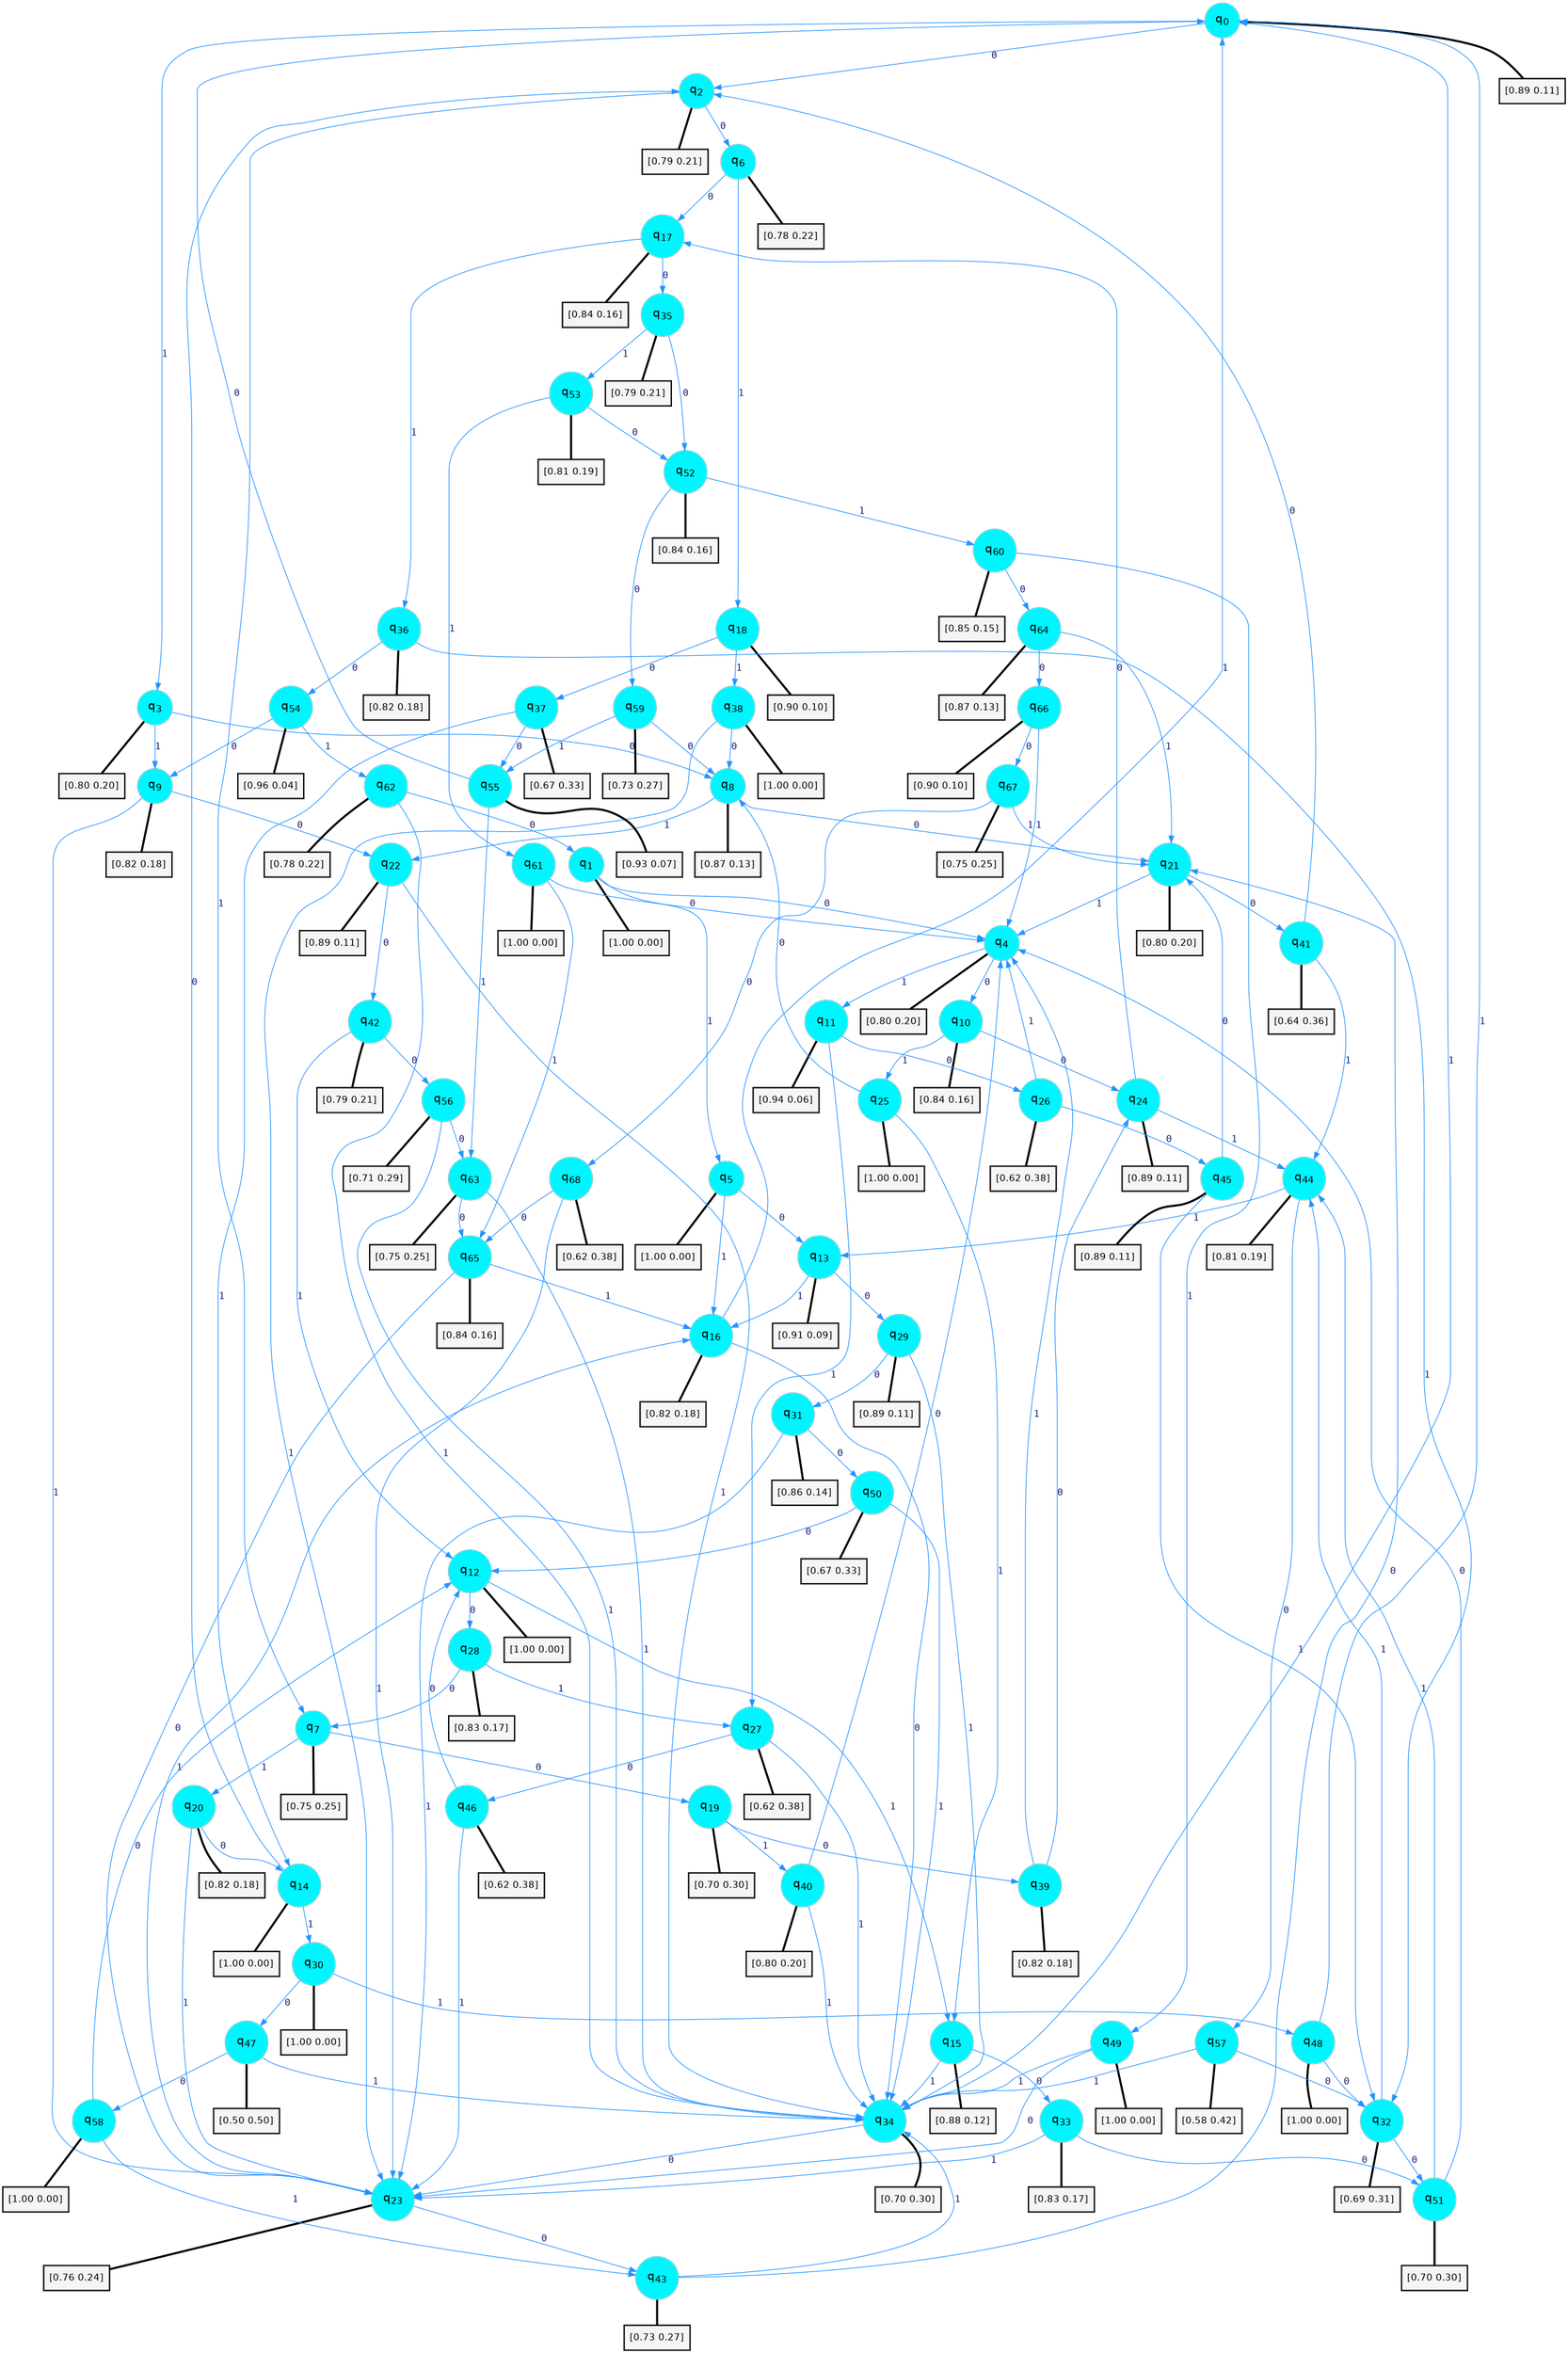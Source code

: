 digraph G {
graph [
bgcolor=transparent, dpi=300, rankdir=TD, size="40,25"];
node [
color=gray, fillcolor=turquoise1, fontcolor=black, fontname=Helvetica, fontsize=16, fontweight=bold, shape=circle, style=filled];
edge [
arrowsize=1, color=dodgerblue1, fontcolor=midnightblue, fontname=courier, fontweight=bold, penwidth=1, style=solid, weight=20];
0[label=<q<SUB>0</SUB>>];
1[label=<q<SUB>1</SUB>>];
2[label=<q<SUB>2</SUB>>];
3[label=<q<SUB>3</SUB>>];
4[label=<q<SUB>4</SUB>>];
5[label=<q<SUB>5</SUB>>];
6[label=<q<SUB>6</SUB>>];
7[label=<q<SUB>7</SUB>>];
8[label=<q<SUB>8</SUB>>];
9[label=<q<SUB>9</SUB>>];
10[label=<q<SUB>10</SUB>>];
11[label=<q<SUB>11</SUB>>];
12[label=<q<SUB>12</SUB>>];
13[label=<q<SUB>13</SUB>>];
14[label=<q<SUB>14</SUB>>];
15[label=<q<SUB>15</SUB>>];
16[label=<q<SUB>16</SUB>>];
17[label=<q<SUB>17</SUB>>];
18[label=<q<SUB>18</SUB>>];
19[label=<q<SUB>19</SUB>>];
20[label=<q<SUB>20</SUB>>];
21[label=<q<SUB>21</SUB>>];
22[label=<q<SUB>22</SUB>>];
23[label=<q<SUB>23</SUB>>];
24[label=<q<SUB>24</SUB>>];
25[label=<q<SUB>25</SUB>>];
26[label=<q<SUB>26</SUB>>];
27[label=<q<SUB>27</SUB>>];
28[label=<q<SUB>28</SUB>>];
29[label=<q<SUB>29</SUB>>];
30[label=<q<SUB>30</SUB>>];
31[label=<q<SUB>31</SUB>>];
32[label=<q<SUB>32</SUB>>];
33[label=<q<SUB>33</SUB>>];
34[label=<q<SUB>34</SUB>>];
35[label=<q<SUB>35</SUB>>];
36[label=<q<SUB>36</SUB>>];
37[label=<q<SUB>37</SUB>>];
38[label=<q<SUB>38</SUB>>];
39[label=<q<SUB>39</SUB>>];
40[label=<q<SUB>40</SUB>>];
41[label=<q<SUB>41</SUB>>];
42[label=<q<SUB>42</SUB>>];
43[label=<q<SUB>43</SUB>>];
44[label=<q<SUB>44</SUB>>];
45[label=<q<SUB>45</SUB>>];
46[label=<q<SUB>46</SUB>>];
47[label=<q<SUB>47</SUB>>];
48[label=<q<SUB>48</SUB>>];
49[label=<q<SUB>49</SUB>>];
50[label=<q<SUB>50</SUB>>];
51[label=<q<SUB>51</SUB>>];
52[label=<q<SUB>52</SUB>>];
53[label=<q<SUB>53</SUB>>];
54[label=<q<SUB>54</SUB>>];
55[label=<q<SUB>55</SUB>>];
56[label=<q<SUB>56</SUB>>];
57[label=<q<SUB>57</SUB>>];
58[label=<q<SUB>58</SUB>>];
59[label=<q<SUB>59</SUB>>];
60[label=<q<SUB>60</SUB>>];
61[label=<q<SUB>61</SUB>>];
62[label=<q<SUB>62</SUB>>];
63[label=<q<SUB>63</SUB>>];
64[label=<q<SUB>64</SUB>>];
65[label=<q<SUB>65</SUB>>];
66[label=<q<SUB>66</SUB>>];
67[label=<q<SUB>67</SUB>>];
68[label=<q<SUB>68</SUB>>];
69[label="[0.89 0.11]", shape=box,fontcolor=black, fontname=Helvetica, fontsize=14, penwidth=2, fillcolor=whitesmoke,color=black];
70[label="[1.00 0.00]", shape=box,fontcolor=black, fontname=Helvetica, fontsize=14, penwidth=2, fillcolor=whitesmoke,color=black];
71[label="[0.79 0.21]", shape=box,fontcolor=black, fontname=Helvetica, fontsize=14, penwidth=2, fillcolor=whitesmoke,color=black];
72[label="[0.80 0.20]", shape=box,fontcolor=black, fontname=Helvetica, fontsize=14, penwidth=2, fillcolor=whitesmoke,color=black];
73[label="[0.80 0.20]", shape=box,fontcolor=black, fontname=Helvetica, fontsize=14, penwidth=2, fillcolor=whitesmoke,color=black];
74[label="[1.00 0.00]", shape=box,fontcolor=black, fontname=Helvetica, fontsize=14, penwidth=2, fillcolor=whitesmoke,color=black];
75[label="[0.78 0.22]", shape=box,fontcolor=black, fontname=Helvetica, fontsize=14, penwidth=2, fillcolor=whitesmoke,color=black];
76[label="[0.75 0.25]", shape=box,fontcolor=black, fontname=Helvetica, fontsize=14, penwidth=2, fillcolor=whitesmoke,color=black];
77[label="[0.87 0.13]", shape=box,fontcolor=black, fontname=Helvetica, fontsize=14, penwidth=2, fillcolor=whitesmoke,color=black];
78[label="[0.82 0.18]", shape=box,fontcolor=black, fontname=Helvetica, fontsize=14, penwidth=2, fillcolor=whitesmoke,color=black];
79[label="[0.84 0.16]", shape=box,fontcolor=black, fontname=Helvetica, fontsize=14, penwidth=2, fillcolor=whitesmoke,color=black];
80[label="[0.94 0.06]", shape=box,fontcolor=black, fontname=Helvetica, fontsize=14, penwidth=2, fillcolor=whitesmoke,color=black];
81[label="[1.00 0.00]", shape=box,fontcolor=black, fontname=Helvetica, fontsize=14, penwidth=2, fillcolor=whitesmoke,color=black];
82[label="[0.91 0.09]", shape=box,fontcolor=black, fontname=Helvetica, fontsize=14, penwidth=2, fillcolor=whitesmoke,color=black];
83[label="[1.00 0.00]", shape=box,fontcolor=black, fontname=Helvetica, fontsize=14, penwidth=2, fillcolor=whitesmoke,color=black];
84[label="[0.88 0.12]", shape=box,fontcolor=black, fontname=Helvetica, fontsize=14, penwidth=2, fillcolor=whitesmoke,color=black];
85[label="[0.82 0.18]", shape=box,fontcolor=black, fontname=Helvetica, fontsize=14, penwidth=2, fillcolor=whitesmoke,color=black];
86[label="[0.84 0.16]", shape=box,fontcolor=black, fontname=Helvetica, fontsize=14, penwidth=2, fillcolor=whitesmoke,color=black];
87[label="[0.90 0.10]", shape=box,fontcolor=black, fontname=Helvetica, fontsize=14, penwidth=2, fillcolor=whitesmoke,color=black];
88[label="[0.70 0.30]", shape=box,fontcolor=black, fontname=Helvetica, fontsize=14, penwidth=2, fillcolor=whitesmoke,color=black];
89[label="[0.82 0.18]", shape=box,fontcolor=black, fontname=Helvetica, fontsize=14, penwidth=2, fillcolor=whitesmoke,color=black];
90[label="[0.80 0.20]", shape=box,fontcolor=black, fontname=Helvetica, fontsize=14, penwidth=2, fillcolor=whitesmoke,color=black];
91[label="[0.89 0.11]", shape=box,fontcolor=black, fontname=Helvetica, fontsize=14, penwidth=2, fillcolor=whitesmoke,color=black];
92[label="[0.76 0.24]", shape=box,fontcolor=black, fontname=Helvetica, fontsize=14, penwidth=2, fillcolor=whitesmoke,color=black];
93[label="[0.89 0.11]", shape=box,fontcolor=black, fontname=Helvetica, fontsize=14, penwidth=2, fillcolor=whitesmoke,color=black];
94[label="[1.00 0.00]", shape=box,fontcolor=black, fontname=Helvetica, fontsize=14, penwidth=2, fillcolor=whitesmoke,color=black];
95[label="[0.62 0.38]", shape=box,fontcolor=black, fontname=Helvetica, fontsize=14, penwidth=2, fillcolor=whitesmoke,color=black];
96[label="[0.62 0.38]", shape=box,fontcolor=black, fontname=Helvetica, fontsize=14, penwidth=2, fillcolor=whitesmoke,color=black];
97[label="[0.83 0.17]", shape=box,fontcolor=black, fontname=Helvetica, fontsize=14, penwidth=2, fillcolor=whitesmoke,color=black];
98[label="[0.89 0.11]", shape=box,fontcolor=black, fontname=Helvetica, fontsize=14, penwidth=2, fillcolor=whitesmoke,color=black];
99[label="[1.00 0.00]", shape=box,fontcolor=black, fontname=Helvetica, fontsize=14, penwidth=2, fillcolor=whitesmoke,color=black];
100[label="[0.86 0.14]", shape=box,fontcolor=black, fontname=Helvetica, fontsize=14, penwidth=2, fillcolor=whitesmoke,color=black];
101[label="[0.69 0.31]", shape=box,fontcolor=black, fontname=Helvetica, fontsize=14, penwidth=2, fillcolor=whitesmoke,color=black];
102[label="[0.83 0.17]", shape=box,fontcolor=black, fontname=Helvetica, fontsize=14, penwidth=2, fillcolor=whitesmoke,color=black];
103[label="[0.70 0.30]", shape=box,fontcolor=black, fontname=Helvetica, fontsize=14, penwidth=2, fillcolor=whitesmoke,color=black];
104[label="[0.79 0.21]", shape=box,fontcolor=black, fontname=Helvetica, fontsize=14, penwidth=2, fillcolor=whitesmoke,color=black];
105[label="[0.82 0.18]", shape=box,fontcolor=black, fontname=Helvetica, fontsize=14, penwidth=2, fillcolor=whitesmoke,color=black];
106[label="[0.67 0.33]", shape=box,fontcolor=black, fontname=Helvetica, fontsize=14, penwidth=2, fillcolor=whitesmoke,color=black];
107[label="[1.00 0.00]", shape=box,fontcolor=black, fontname=Helvetica, fontsize=14, penwidth=2, fillcolor=whitesmoke,color=black];
108[label="[0.82 0.18]", shape=box,fontcolor=black, fontname=Helvetica, fontsize=14, penwidth=2, fillcolor=whitesmoke,color=black];
109[label="[0.80 0.20]", shape=box,fontcolor=black, fontname=Helvetica, fontsize=14, penwidth=2, fillcolor=whitesmoke,color=black];
110[label="[0.64 0.36]", shape=box,fontcolor=black, fontname=Helvetica, fontsize=14, penwidth=2, fillcolor=whitesmoke,color=black];
111[label="[0.79 0.21]", shape=box,fontcolor=black, fontname=Helvetica, fontsize=14, penwidth=2, fillcolor=whitesmoke,color=black];
112[label="[0.73 0.27]", shape=box,fontcolor=black, fontname=Helvetica, fontsize=14, penwidth=2, fillcolor=whitesmoke,color=black];
113[label="[0.81 0.19]", shape=box,fontcolor=black, fontname=Helvetica, fontsize=14, penwidth=2, fillcolor=whitesmoke,color=black];
114[label="[0.89 0.11]", shape=box,fontcolor=black, fontname=Helvetica, fontsize=14, penwidth=2, fillcolor=whitesmoke,color=black];
115[label="[0.62 0.38]", shape=box,fontcolor=black, fontname=Helvetica, fontsize=14, penwidth=2, fillcolor=whitesmoke,color=black];
116[label="[0.50 0.50]", shape=box,fontcolor=black, fontname=Helvetica, fontsize=14, penwidth=2, fillcolor=whitesmoke,color=black];
117[label="[1.00 0.00]", shape=box,fontcolor=black, fontname=Helvetica, fontsize=14, penwidth=2, fillcolor=whitesmoke,color=black];
118[label="[1.00 0.00]", shape=box,fontcolor=black, fontname=Helvetica, fontsize=14, penwidth=2, fillcolor=whitesmoke,color=black];
119[label="[0.67 0.33]", shape=box,fontcolor=black, fontname=Helvetica, fontsize=14, penwidth=2, fillcolor=whitesmoke,color=black];
120[label="[0.70 0.30]", shape=box,fontcolor=black, fontname=Helvetica, fontsize=14, penwidth=2, fillcolor=whitesmoke,color=black];
121[label="[0.84 0.16]", shape=box,fontcolor=black, fontname=Helvetica, fontsize=14, penwidth=2, fillcolor=whitesmoke,color=black];
122[label="[0.81 0.19]", shape=box,fontcolor=black, fontname=Helvetica, fontsize=14, penwidth=2, fillcolor=whitesmoke,color=black];
123[label="[0.96 0.04]", shape=box,fontcolor=black, fontname=Helvetica, fontsize=14, penwidth=2, fillcolor=whitesmoke,color=black];
124[label="[0.93 0.07]", shape=box,fontcolor=black, fontname=Helvetica, fontsize=14, penwidth=2, fillcolor=whitesmoke,color=black];
125[label="[0.71 0.29]", shape=box,fontcolor=black, fontname=Helvetica, fontsize=14, penwidth=2, fillcolor=whitesmoke,color=black];
126[label="[0.58 0.42]", shape=box,fontcolor=black, fontname=Helvetica, fontsize=14, penwidth=2, fillcolor=whitesmoke,color=black];
127[label="[1.00 0.00]", shape=box,fontcolor=black, fontname=Helvetica, fontsize=14, penwidth=2, fillcolor=whitesmoke,color=black];
128[label="[0.73 0.27]", shape=box,fontcolor=black, fontname=Helvetica, fontsize=14, penwidth=2, fillcolor=whitesmoke,color=black];
129[label="[0.85 0.15]", shape=box,fontcolor=black, fontname=Helvetica, fontsize=14, penwidth=2, fillcolor=whitesmoke,color=black];
130[label="[1.00 0.00]", shape=box,fontcolor=black, fontname=Helvetica, fontsize=14, penwidth=2, fillcolor=whitesmoke,color=black];
131[label="[0.78 0.22]", shape=box,fontcolor=black, fontname=Helvetica, fontsize=14, penwidth=2, fillcolor=whitesmoke,color=black];
132[label="[0.75 0.25]", shape=box,fontcolor=black, fontname=Helvetica, fontsize=14, penwidth=2, fillcolor=whitesmoke,color=black];
133[label="[0.87 0.13]", shape=box,fontcolor=black, fontname=Helvetica, fontsize=14, penwidth=2, fillcolor=whitesmoke,color=black];
134[label="[0.84 0.16]", shape=box,fontcolor=black, fontname=Helvetica, fontsize=14, penwidth=2, fillcolor=whitesmoke,color=black];
135[label="[0.90 0.10]", shape=box,fontcolor=black, fontname=Helvetica, fontsize=14, penwidth=2, fillcolor=whitesmoke,color=black];
136[label="[0.75 0.25]", shape=box,fontcolor=black, fontname=Helvetica, fontsize=14, penwidth=2, fillcolor=whitesmoke,color=black];
137[label="[0.62 0.38]", shape=box,fontcolor=black, fontname=Helvetica, fontsize=14, penwidth=2, fillcolor=whitesmoke,color=black];
0->2 [label=0];
0->3 [label=1];
0->69 [arrowhead=none, penwidth=3,color=black];
1->4 [label=0];
1->5 [label=1];
1->70 [arrowhead=none, penwidth=3,color=black];
2->6 [label=0];
2->7 [label=1];
2->71 [arrowhead=none, penwidth=3,color=black];
3->8 [label=0];
3->9 [label=1];
3->72 [arrowhead=none, penwidth=3,color=black];
4->10 [label=0];
4->11 [label=1];
4->73 [arrowhead=none, penwidth=3,color=black];
5->13 [label=0];
5->16 [label=1];
5->74 [arrowhead=none, penwidth=3,color=black];
6->17 [label=0];
6->18 [label=1];
6->75 [arrowhead=none, penwidth=3,color=black];
7->19 [label=0];
7->20 [label=1];
7->76 [arrowhead=none, penwidth=3,color=black];
8->21 [label=0];
8->22 [label=1];
8->77 [arrowhead=none, penwidth=3,color=black];
9->22 [label=0];
9->23 [label=1];
9->78 [arrowhead=none, penwidth=3,color=black];
10->24 [label=0];
10->25 [label=1];
10->79 [arrowhead=none, penwidth=3,color=black];
11->26 [label=0];
11->27 [label=1];
11->80 [arrowhead=none, penwidth=3,color=black];
12->28 [label=0];
12->15 [label=1];
12->81 [arrowhead=none, penwidth=3,color=black];
13->29 [label=0];
13->16 [label=1];
13->82 [arrowhead=none, penwidth=3,color=black];
14->2 [label=0];
14->30 [label=1];
14->83 [arrowhead=none, penwidth=3,color=black];
15->33 [label=0];
15->34 [label=1];
15->84 [arrowhead=none, penwidth=3,color=black];
16->34 [label=0];
16->0 [label=1];
16->85 [arrowhead=none, penwidth=3,color=black];
17->35 [label=0];
17->36 [label=1];
17->86 [arrowhead=none, penwidth=3,color=black];
18->37 [label=0];
18->38 [label=1];
18->87 [arrowhead=none, penwidth=3,color=black];
19->39 [label=0];
19->40 [label=1];
19->88 [arrowhead=none, penwidth=3,color=black];
20->14 [label=0];
20->23 [label=1];
20->89 [arrowhead=none, penwidth=3,color=black];
21->41 [label=0];
21->4 [label=1];
21->90 [arrowhead=none, penwidth=3,color=black];
22->42 [label=0];
22->34 [label=1];
22->91 [arrowhead=none, penwidth=3,color=black];
23->43 [label=0];
23->16 [label=1];
23->92 [arrowhead=none, penwidth=3,color=black];
24->17 [label=0];
24->44 [label=1];
24->93 [arrowhead=none, penwidth=3,color=black];
25->8 [label=0];
25->15 [label=1];
25->94 [arrowhead=none, penwidth=3,color=black];
26->45 [label=0];
26->4 [label=1];
26->95 [arrowhead=none, penwidth=3,color=black];
27->46 [label=0];
27->34 [label=1];
27->96 [arrowhead=none, penwidth=3,color=black];
28->7 [label=0];
28->27 [label=1];
28->97 [arrowhead=none, penwidth=3,color=black];
29->31 [label=0];
29->34 [label=1];
29->98 [arrowhead=none, penwidth=3,color=black];
30->47 [label=0];
30->48 [label=1];
30->99 [arrowhead=none, penwidth=3,color=black];
31->50 [label=0];
31->23 [label=1];
31->100 [arrowhead=none, penwidth=3,color=black];
32->51 [label=0];
32->44 [label=1];
32->101 [arrowhead=none, penwidth=3,color=black];
33->51 [label=0];
33->23 [label=1];
33->102 [arrowhead=none, penwidth=3,color=black];
34->23 [label=0];
34->0 [label=1];
34->103 [arrowhead=none, penwidth=3,color=black];
35->52 [label=0];
35->53 [label=1];
35->104 [arrowhead=none, penwidth=3,color=black];
36->54 [label=0];
36->32 [label=1];
36->105 [arrowhead=none, penwidth=3,color=black];
37->55 [label=0];
37->14 [label=1];
37->106 [arrowhead=none, penwidth=3,color=black];
38->8 [label=0];
38->23 [label=1];
38->107 [arrowhead=none, penwidth=3,color=black];
39->24 [label=0];
39->4 [label=1];
39->108 [arrowhead=none, penwidth=3,color=black];
40->4 [label=0];
40->34 [label=1];
40->109 [arrowhead=none, penwidth=3,color=black];
41->2 [label=0];
41->44 [label=1];
41->110 [arrowhead=none, penwidth=3,color=black];
42->56 [label=0];
42->12 [label=1];
42->111 [arrowhead=none, penwidth=3,color=black];
43->21 [label=0];
43->34 [label=1];
43->112 [arrowhead=none, penwidth=3,color=black];
44->57 [label=0];
44->13 [label=1];
44->113 [arrowhead=none, penwidth=3,color=black];
45->21 [label=0];
45->32 [label=1];
45->114 [arrowhead=none, penwidth=3,color=black];
46->12 [label=0];
46->23 [label=1];
46->115 [arrowhead=none, penwidth=3,color=black];
47->58 [label=0];
47->34 [label=1];
47->116 [arrowhead=none, penwidth=3,color=black];
48->32 [label=0];
48->0 [label=1];
48->117 [arrowhead=none, penwidth=3,color=black];
49->23 [label=0];
49->34 [label=1];
49->118 [arrowhead=none, penwidth=3,color=black];
50->12 [label=0];
50->34 [label=1];
50->119 [arrowhead=none, penwidth=3,color=black];
51->4 [label=0];
51->44 [label=1];
51->120 [arrowhead=none, penwidth=3,color=black];
52->59 [label=0];
52->60 [label=1];
52->121 [arrowhead=none, penwidth=3,color=black];
53->52 [label=0];
53->61 [label=1];
53->122 [arrowhead=none, penwidth=3,color=black];
54->9 [label=0];
54->62 [label=1];
54->123 [arrowhead=none, penwidth=3,color=black];
55->0 [label=0];
55->63 [label=1];
55->124 [arrowhead=none, penwidth=3,color=black];
56->63 [label=0];
56->34 [label=1];
56->125 [arrowhead=none, penwidth=3,color=black];
57->32 [label=0];
57->34 [label=1];
57->126 [arrowhead=none, penwidth=3,color=black];
58->12 [label=0];
58->43 [label=1];
58->127 [arrowhead=none, penwidth=3,color=black];
59->8 [label=0];
59->55 [label=1];
59->128 [arrowhead=none, penwidth=3,color=black];
60->64 [label=0];
60->49 [label=1];
60->129 [arrowhead=none, penwidth=3,color=black];
61->4 [label=0];
61->65 [label=1];
61->130 [arrowhead=none, penwidth=3,color=black];
62->1 [label=0];
62->34 [label=1];
62->131 [arrowhead=none, penwidth=3,color=black];
63->65 [label=0];
63->34 [label=1];
63->132 [arrowhead=none, penwidth=3,color=black];
64->66 [label=0];
64->21 [label=1];
64->133 [arrowhead=none, penwidth=3,color=black];
65->23 [label=0];
65->16 [label=1];
65->134 [arrowhead=none, penwidth=3,color=black];
66->67 [label=0];
66->4 [label=1];
66->135 [arrowhead=none, penwidth=3,color=black];
67->68 [label=0];
67->21 [label=1];
67->136 [arrowhead=none, penwidth=3,color=black];
68->65 [label=0];
68->23 [label=1];
68->137 [arrowhead=none, penwidth=3,color=black];
}
